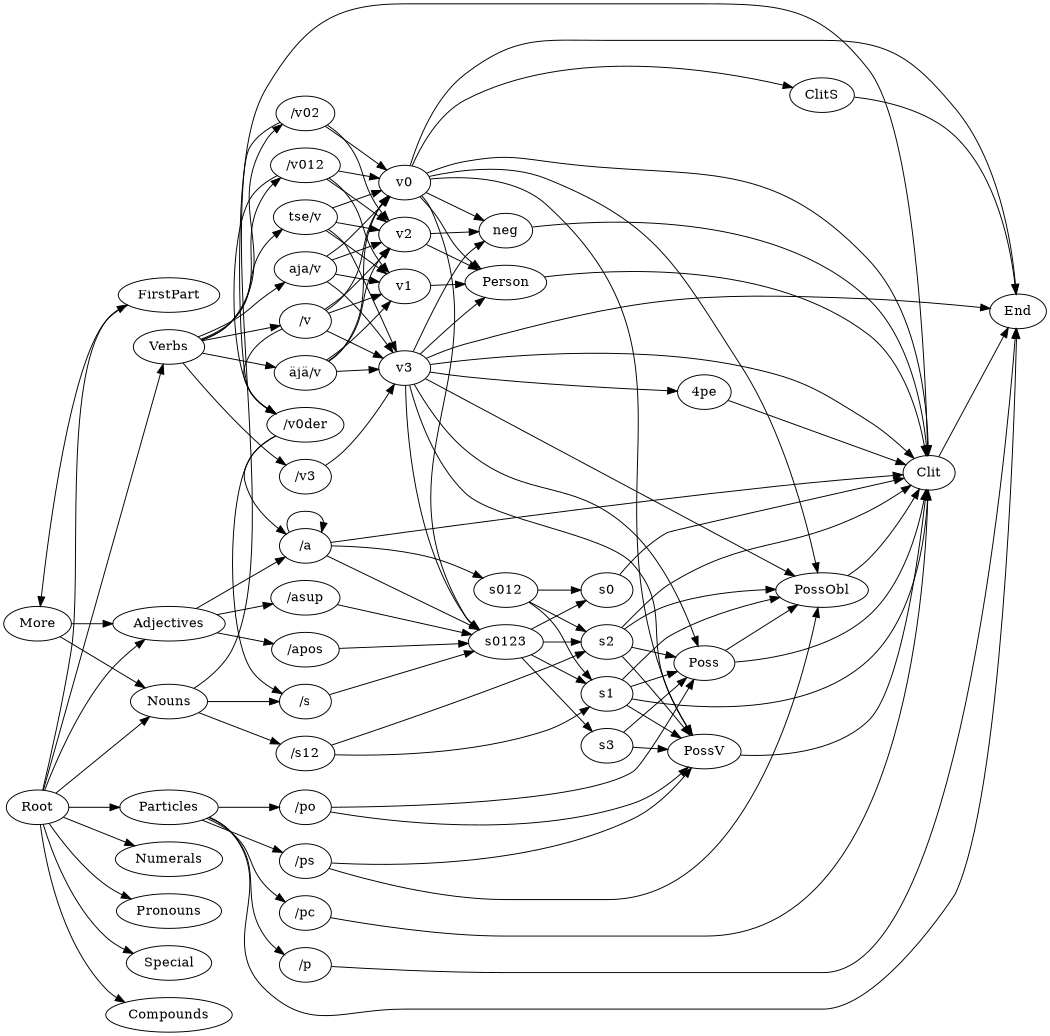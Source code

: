 Digraph {
	size=7;
	rankdir=LR;
	newrank=true;
	ranksep=0.5;
	fontsize=24;
Root [label="Root"]
{ rank=min ; Root }
More [label="More"]
ID_1 [label="/s"]
ID_2 [label="/s12"]
ID_3 [label="/a"]
ID_4 [label="/apos"]
ID_6 [label="/asup"]
ID_16 [label="/v"]
ID_17 [label="tse/v"]
ID_18 [label="aja/v"]
ID_19 [label="äjä/v"]
ID_20 [label="/v0der"]
ID_21 [label="/v012"]
ID_22 [label="/v02"]
ID_23 [label="/v3"]
ID_24 [label="/p"]
ID_25 [label="/pc"]
ID_26 [label="/po"]
ID_27 [label="/ps"]
FirstPart [label="FirstPart"]
Nouns [label="Nouns"]
Nouns [label="Nouns"]
Adjectives [label="Adjectives"]
Verbs [label="Verbs"]
Particles [label="Particles"]
s0 [label="s0"]
s1 [label="s1"]
s2 [label="s2"]
s3 [label="s3"]
s0123 [label="s0123"]
s012 [label="s012"]
Poss [label="Poss"]
PossObl [label="PossObl"]
PossV [label="PossV"]
Clit [label="Clit"]
ClitS [label="ClitS"]
v0 [label="v0"]
v1 [label="v1"]
v2 [label="v2"]
v3 [label="v3"]
neg [label="neg"]
ID_28 [label="4pe"]
Person [label="Person"]
End [label="End"]
{ rank=max ; End }
{ rank=same ID_1, ID_2, ID_3, ID_4, ID_6, ID_16, ID_17, ID_18, ID_19, ID_20, ID_21, ID_22, ID_23, ID_24, ID_25, ID_26, ID_27 }
	ID_3 -> ID_3
	ID_3 -> Clit
	ID_3 -> s012
	ID_3 -> s0123
	ID_4 -> s0123
	ID_6 -> s0123
	ID_24 -> End
	ID_25 -> Clit
	ID_26 -> Poss
	ID_26 -> PossV
	ID_27 -> PossObl
	ID_27 -> PossV
	ID_1 -> s0123
	ID_2 -> s1
	ID_2 -> s2
	ID_16 -> ID_20
	ID_16 -> v0
	ID_16 -> v1
	ID_16 -> v2
	ID_16 -> v3
	ID_21 -> ID_20
	ID_21 -> v0
	ID_21 -> v1
	ID_21 -> v2
	ID_22 -> ID_20
	ID_22 -> v0
	ID_22 -> v2
	ID_20 -> ID_3
	ID_20 -> ID_1
	ID_23 -> v3
	ID_28 -> Clit
	Adjectives -> ID_3
	Adjectives -> ID_4
	Adjectives -> ID_6
	Clit -> End
	ClitS -> End
	FirstPart -> More
	More -> Adjectives
	More -> Nouns
	Nouns -> ID_1
	Nouns -> ID_2
	Nouns -> Clit
	Particles -> ID_24
	Particles -> ID_25
	Particles -> ID_26
	Particles -> ID_27
	Particles -> End
	Person -> Clit
	Poss -> Clit
	Poss -> PossObl
	PossObl -> Clit
	PossV -> Clit
	Root -> Adjectives
	Root -> Compounds
	Root -> FirstPart
	Root -> Nouns
	Root -> Numerals
	Root -> Particles
	Root -> Pronouns
	Root -> Special
	Root -> Verbs
	Verbs -> ID_16
	Verbs -> ID_21
	Verbs -> ID_22
	Verbs -> ID_23
	Verbs -> ID_18
	Verbs -> ID_17
	Verbs -> ID_19
	ID_18 -> v0
	ID_18 -> v1
	ID_18 -> v2
	ID_18 -> v3
	neg -> Clit
	s0 -> Clit
	s012 -> s0
	s012 -> s1
	s012 -> s2
	s0123 -> s0
	s0123 -> s1
	s0123 -> s2
	s0123 -> s3
	s1 -> Clit
	s1 -> Poss
	s1 -> PossObl
	s1 -> PossV
	s2 -> Clit
	s2 -> Poss
	s2 -> PossObl
	s2 -> PossV
	s3 -> Poss
	s3 -> PossV
	ID_17 -> v0
	ID_17 -> v1
	ID_17 -> v2
	ID_17 -> v3
	v0 -> Clit
	v0 -> ClitS
	v0 -> End
	v0 -> Person
	v0 -> PossObl
	v0 -> PossV
	v0 -> neg
	v0 -> s0123
	v1 -> Person
	v2 -> Person
	v2 -> neg
	v3 -> ID_28
	v3 -> Clit
	v3 -> End
	v3 -> Person
	v3 -> Poss
	v3 -> PossObl
	v3 -> PossV
	v3 -> neg
	v3 -> s0123
	ID_19 -> v0
	ID_19 -> v1
	ID_19 -> v2
	ID_19 -> v3
{ rank=same Adjectives, Compounds, FirstPart, Nouns, Numerals, Particles, Pronouns, Special, Verbs }
}
